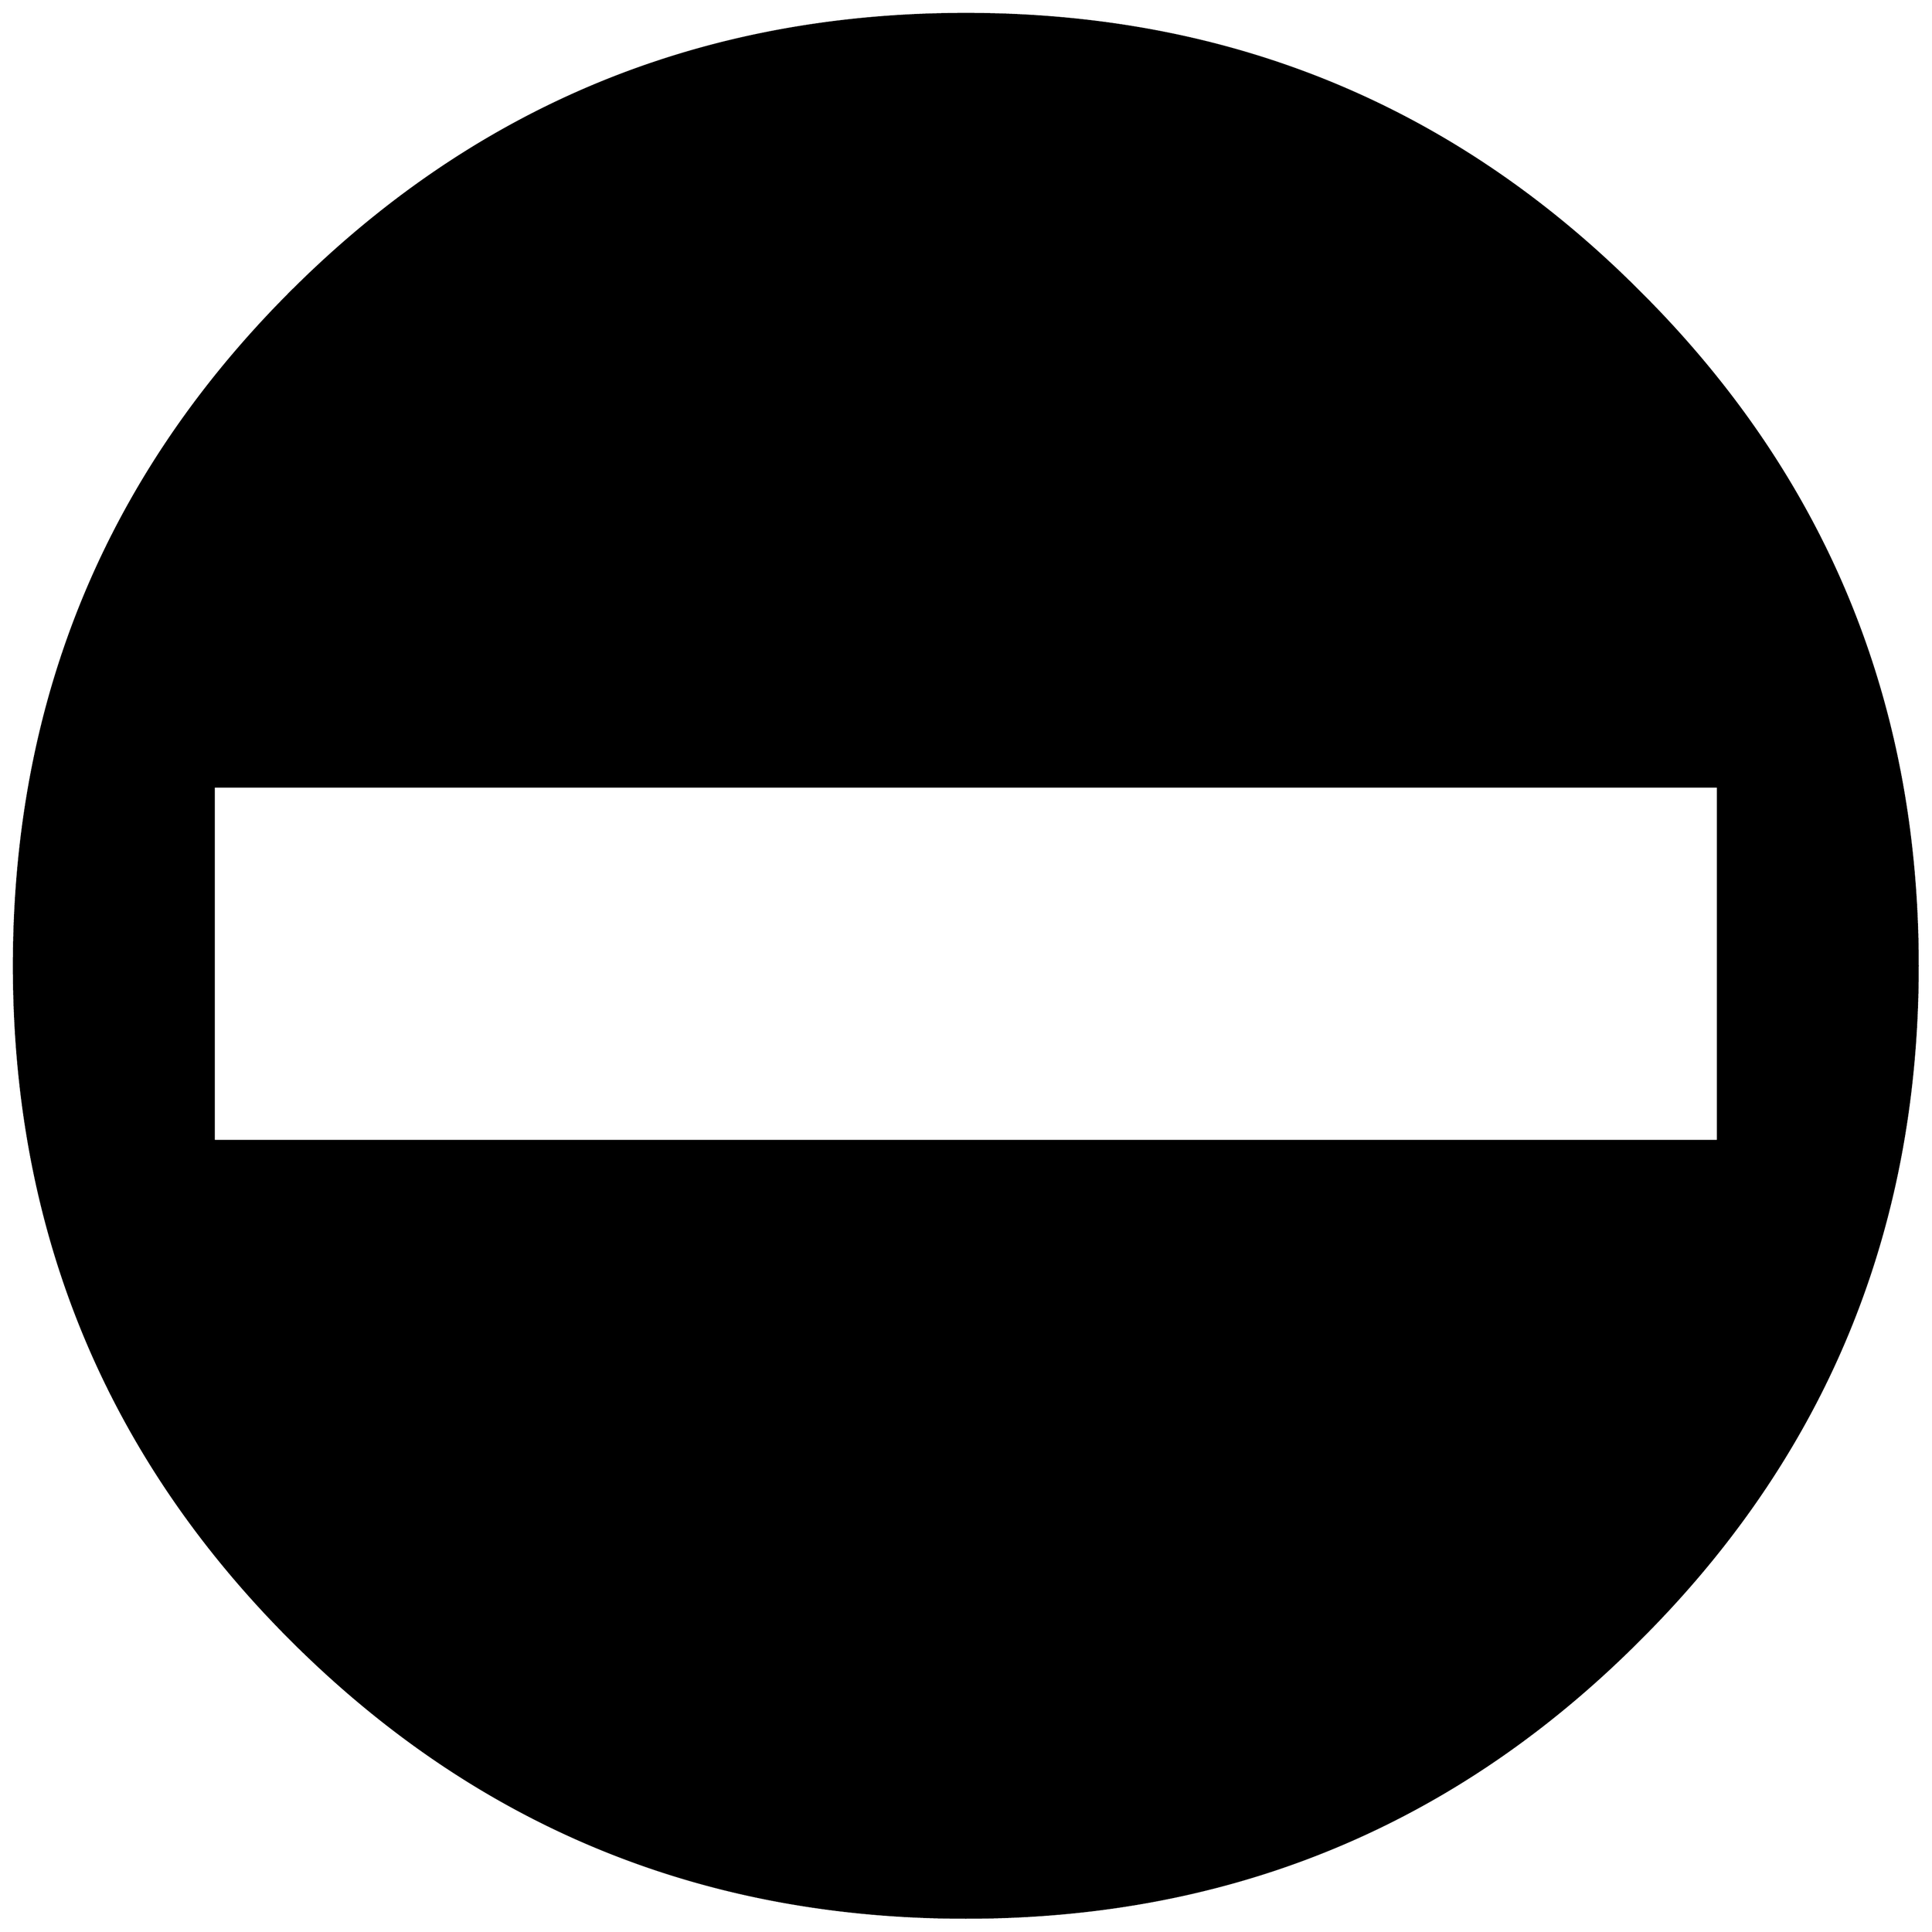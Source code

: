 


\begin{tikzpicture}[y=0.80pt, x=0.80pt, yscale=-1.0, xscale=1.0, inner sep=0pt, outer sep=0pt]
\begin{scope}[shift={(100.0,1706.0)},nonzero rule]
  \path[draw=.,fill=.,line width=1.600pt] (1948.0,-582.0) ..
    controls (1948.0,-325.333) and (1858.0,-107.333) ..
    (1678.0,72.0) .. controls (1498.667,252.0) and (1280.667,342.0)
    .. (1024.0,342.0) .. controls (767.333,342.0) and
    (549.0,252.0) .. (369.0,72.0) .. controls (189.667,-107.333) and
    (100.0,-325.333) .. (100.0,-582.0) .. controls (100.0,-838.667)
    and (189.667,-1056.667) .. (369.0,-1236.0) .. controls
    (549.0,-1416.0) and (767.333,-1506.0) .. (1024.0,-1506.0) ..
    controls (1280.667,-1506.0) and (1498.667,-1416.0) ..
    (1678.0,-1236.0) .. controls (1858.0,-1056.667) and
    (1948.0,-838.667) .. (1948.0,-582.0) -- cycle(1754.0,-412.0)
    -- (1754.0,-756.0) -- (294.0,-756.0) -- (294.0,-412.0) --
    (1754.0,-412.0) -- cycle;
\end{scope}

\end{tikzpicture}

